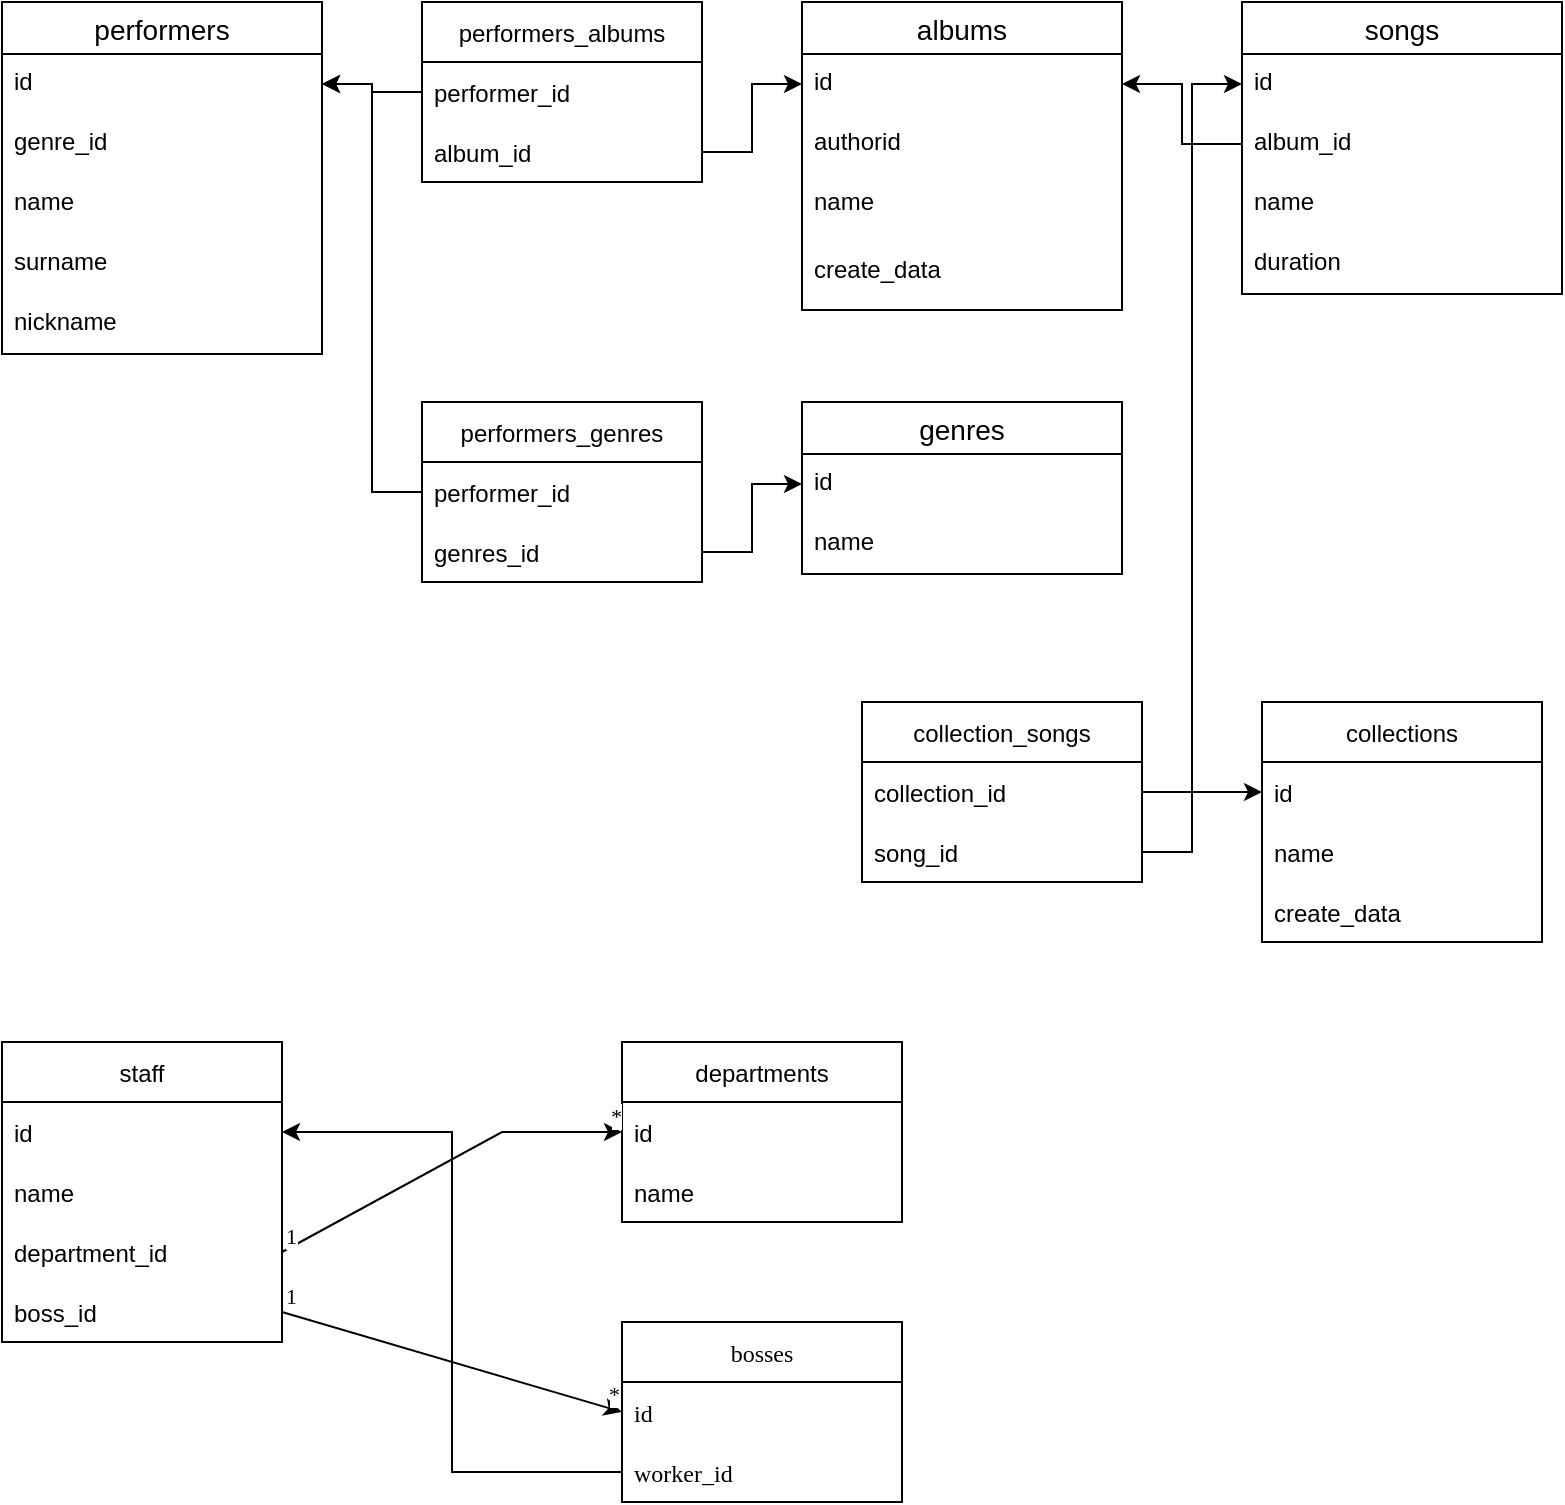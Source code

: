 <mxfile version="18.1.2" type="device"><diagram id="j-RQ7GMCZUqjp3H_gkxj" name="Page-1"><mxGraphModel dx="1998" dy="1189" grid="1" gridSize="10" guides="1" tooltips="1" connect="1" arrows="1" fold="1" page="1" pageScale="1" pageWidth="827" pageHeight="1169" math="0" shadow="0"><root><mxCell id="0"/><mxCell id="1" parent="0"/><mxCell id="RKuBtO8JkujmyImUTN73-14" value="performers" style="swimlane;fontStyle=0;childLayout=stackLayout;horizontal=1;startSize=26;horizontalStack=0;resizeParent=1;resizeParentMax=0;resizeLast=0;collapsible=1;marginBottom=0;align=center;fontSize=14;" parent="1" vertex="1"><mxGeometry x="30" y="40" width="160" height="176" as="geometry"/></mxCell><mxCell id="RKuBtO8JkujmyImUTN73-15" value="id" style="text;strokeColor=none;fillColor=none;spacingLeft=4;spacingRight=4;overflow=hidden;rotatable=0;points=[[0,0.5],[1,0.5]];portConstraint=eastwest;fontSize=12;" parent="RKuBtO8JkujmyImUTN73-14" vertex="1"><mxGeometry y="26" width="160" height="30" as="geometry"/></mxCell><mxCell id="RKuBtO8JkujmyImUTN73-35" value="genre_id" style="text;strokeColor=none;fillColor=none;spacingLeft=4;spacingRight=4;overflow=hidden;rotatable=0;points=[[0,0.5],[1,0.5]];portConstraint=eastwest;fontSize=12;" parent="RKuBtO8JkujmyImUTN73-14" vertex="1"><mxGeometry y="56" width="160" height="30" as="geometry"/></mxCell><mxCell id="RKuBtO8JkujmyImUTN73-16" value="name" style="text;strokeColor=none;fillColor=none;spacingLeft=4;spacingRight=4;overflow=hidden;rotatable=0;points=[[0,0.5],[1,0.5]];portConstraint=eastwest;fontSize=12;" parent="RKuBtO8JkujmyImUTN73-14" vertex="1"><mxGeometry y="86" width="160" height="30" as="geometry"/></mxCell><mxCell id="RKuBtO8JkujmyImUTN73-17" value="surname" style="text;strokeColor=none;fillColor=none;spacingLeft=4;spacingRight=4;overflow=hidden;rotatable=0;points=[[0,0.5],[1,0.5]];portConstraint=eastwest;fontSize=12;" parent="RKuBtO8JkujmyImUTN73-14" vertex="1"><mxGeometry y="116" width="160" height="30" as="geometry"/></mxCell><mxCell id="RKuBtO8JkujmyImUTN73-18" value="nickname" style="text;strokeColor=none;fillColor=none;spacingLeft=4;spacingRight=4;overflow=hidden;rotatable=0;points=[[0,0.5],[1,0.5]];portConstraint=eastwest;fontSize=12;" parent="RKuBtO8JkujmyImUTN73-14" vertex="1"><mxGeometry y="146" width="160" height="30" as="geometry"/></mxCell><mxCell id="RKuBtO8JkujmyImUTN73-19" value="albums" style="swimlane;fontStyle=0;childLayout=stackLayout;horizontal=1;startSize=26;horizontalStack=0;resizeParent=1;resizeParentMax=0;resizeLast=0;collapsible=1;marginBottom=0;align=center;fontSize=14;" parent="1" vertex="1"><mxGeometry x="430" y="40" width="160" height="154" as="geometry"/></mxCell><mxCell id="RKuBtO8JkujmyImUTN73-20" value="id" style="text;strokeColor=none;fillColor=none;spacingLeft=4;spacingRight=4;overflow=hidden;rotatable=0;points=[[0,0.5],[1,0.5]];portConstraint=eastwest;fontSize=12;" parent="RKuBtO8JkujmyImUTN73-19" vertex="1"><mxGeometry y="26" width="160" height="30" as="geometry"/></mxCell><mxCell id="RKuBtO8JkujmyImUTN73-21" value="authorid" style="text;strokeColor=none;fillColor=none;spacingLeft=4;spacingRight=4;overflow=hidden;rotatable=0;points=[[0,0.5],[1,0.5]];portConstraint=eastwest;fontSize=12;" parent="RKuBtO8JkujmyImUTN73-19" vertex="1"><mxGeometry y="56" width="160" height="30" as="geometry"/></mxCell><mxCell id="RKuBtO8JkujmyImUTN73-22" value="name" style="text;strokeColor=none;fillColor=none;spacingLeft=4;spacingRight=4;overflow=hidden;rotatable=0;points=[[0,0.5],[1,0.5]];portConstraint=eastwest;fontSize=12;" parent="RKuBtO8JkujmyImUTN73-19" vertex="1"><mxGeometry y="86" width="160" height="34" as="geometry"/></mxCell><mxCell id="RKuBtO8JkujmyImUTN73-29" value="create_data" style="text;strokeColor=none;fillColor=none;spacingLeft=4;spacingRight=4;overflow=hidden;rotatable=0;points=[[0,0.5],[1,0.5]];portConstraint=eastwest;fontSize=12;" parent="RKuBtO8JkujmyImUTN73-19" vertex="1"><mxGeometry y="120" width="160" height="34" as="geometry"/></mxCell><mxCell id="RKuBtO8JkujmyImUTN73-23" value="songs" style="swimlane;fontStyle=0;childLayout=stackLayout;horizontal=1;startSize=26;horizontalStack=0;resizeParent=1;resizeParentMax=0;resizeLast=0;collapsible=1;marginBottom=0;align=center;fontSize=14;" parent="1" vertex="1"><mxGeometry x="650" y="40" width="160" height="146" as="geometry"/></mxCell><mxCell id="RKuBtO8JkujmyImUTN73-24" value="id" style="text;strokeColor=none;fillColor=none;spacingLeft=4;spacingRight=4;overflow=hidden;rotatable=0;points=[[0,0.5],[1,0.5]];portConstraint=eastwest;fontSize=12;" parent="RKuBtO8JkujmyImUTN73-23" vertex="1"><mxGeometry y="26" width="160" height="30" as="geometry"/></mxCell><mxCell id="RKuBtO8JkujmyImUTN73-26" value="album_id" style="text;strokeColor=none;fillColor=none;spacingLeft=4;spacingRight=4;overflow=hidden;rotatable=0;points=[[0,0.5],[1,0.5]];portConstraint=eastwest;fontSize=12;" parent="RKuBtO8JkujmyImUTN73-23" vertex="1"><mxGeometry y="56" width="160" height="30" as="geometry"/></mxCell><mxCell id="RKuBtO8JkujmyImUTN73-25" value="name" style="text;strokeColor=none;fillColor=none;spacingLeft=4;spacingRight=4;overflow=hidden;rotatable=0;points=[[0,0.5],[1,0.5]];portConstraint=eastwest;fontSize=12;" parent="RKuBtO8JkujmyImUTN73-23" vertex="1"><mxGeometry y="86" width="160" height="30" as="geometry"/></mxCell><mxCell id="RKuBtO8JkujmyImUTN73-30" value="duration" style="text;strokeColor=none;fillColor=none;spacingLeft=4;spacingRight=4;overflow=hidden;rotatable=0;points=[[0,0.5],[1,0.5]];portConstraint=eastwest;fontSize=12;" parent="RKuBtO8JkujmyImUTN73-23" vertex="1"><mxGeometry y="116" width="160" height="30" as="geometry"/></mxCell><mxCell id="RKuBtO8JkujmyImUTN73-31" value="genres" style="swimlane;fontStyle=0;childLayout=stackLayout;horizontal=1;startSize=26;horizontalStack=0;resizeParent=1;resizeParentMax=0;resizeLast=0;collapsible=1;marginBottom=0;align=center;fontSize=14;" parent="1" vertex="1"><mxGeometry x="430" y="240" width="160" height="86" as="geometry"/></mxCell><mxCell id="RKuBtO8JkujmyImUTN73-32" value="id" style="text;strokeColor=none;fillColor=none;spacingLeft=4;spacingRight=4;overflow=hidden;rotatable=0;points=[[0,0.5],[1,0.5]];portConstraint=eastwest;fontSize=12;" parent="RKuBtO8JkujmyImUTN73-31" vertex="1"><mxGeometry y="26" width="160" height="30" as="geometry"/></mxCell><mxCell id="RKuBtO8JkujmyImUTN73-33" value="name" style="text;strokeColor=none;fillColor=none;spacingLeft=4;spacingRight=4;overflow=hidden;rotatable=0;points=[[0,0.5],[1,0.5]];portConstraint=eastwest;fontSize=12;" parent="RKuBtO8JkujmyImUTN73-31" vertex="1"><mxGeometry y="56" width="160" height="30" as="geometry"/></mxCell><mxCell id="RKuBtO8JkujmyImUTN73-38" style="edgeStyle=orthogonalEdgeStyle;rounded=0;orthogonalLoop=1;jettySize=auto;html=1;exitX=0;exitY=0.5;exitDx=0;exitDy=0;entryX=1;entryY=0.5;entryDx=0;entryDy=0;" parent="1" source="RKuBtO8JkujmyImUTN73-26" target="RKuBtO8JkujmyImUTN73-20" edge="1"><mxGeometry relative="1" as="geometry"/></mxCell><mxCell id="1u3zweI-wMmrOe_Vn43K-1" value="performers_genres" style="swimlane;fontStyle=0;childLayout=stackLayout;horizontal=1;startSize=30;horizontalStack=0;resizeParent=1;resizeParentMax=0;resizeLast=0;collapsible=1;marginBottom=0;" parent="1" vertex="1"><mxGeometry x="240" y="240" width="140" height="90" as="geometry"/></mxCell><mxCell id="1u3zweI-wMmrOe_Vn43K-2" value="performer_id" style="text;strokeColor=none;fillColor=none;align=left;verticalAlign=middle;spacingLeft=4;spacingRight=4;overflow=hidden;points=[[0,0.5],[1,0.5]];portConstraint=eastwest;rotatable=0;" parent="1u3zweI-wMmrOe_Vn43K-1" vertex="1"><mxGeometry y="30" width="140" height="30" as="geometry"/></mxCell><mxCell id="1u3zweI-wMmrOe_Vn43K-3" value="genres_id" style="text;strokeColor=none;fillColor=none;align=left;verticalAlign=middle;spacingLeft=4;spacingRight=4;overflow=hidden;points=[[0,0.5],[1,0.5]];portConstraint=eastwest;rotatable=0;" parent="1u3zweI-wMmrOe_Vn43K-1" vertex="1"><mxGeometry y="60" width="140" height="30" as="geometry"/></mxCell><mxCell id="nuJNBrjZvqE5oYc-TFFm-4" style="edgeStyle=orthogonalEdgeStyle;rounded=0;orthogonalLoop=1;jettySize=auto;html=1;exitX=1;exitY=0.5;exitDx=0;exitDy=0;entryX=0;entryY=0.5;entryDx=0;entryDy=0;" parent="1" source="1u3zweI-wMmrOe_Vn43K-3" target="RKuBtO8JkujmyImUTN73-32" edge="1"><mxGeometry relative="1" as="geometry"/></mxCell><mxCell id="nuJNBrjZvqE5oYc-TFFm-5" style="edgeStyle=orthogonalEdgeStyle;rounded=0;orthogonalLoop=1;jettySize=auto;html=1;exitX=0;exitY=0.5;exitDx=0;exitDy=0;entryX=1;entryY=0.5;entryDx=0;entryDy=0;" parent="1" source="1u3zweI-wMmrOe_Vn43K-2" target="RKuBtO8JkujmyImUTN73-15" edge="1"><mxGeometry relative="1" as="geometry"/></mxCell><mxCell id="nuJNBrjZvqE5oYc-TFFm-6" value="performers_albums" style="swimlane;fontStyle=0;childLayout=stackLayout;horizontal=1;startSize=30;horizontalStack=0;resizeParent=1;resizeParentMax=0;resizeLast=0;collapsible=1;marginBottom=0;" parent="1" vertex="1"><mxGeometry x="240" y="40" width="140" height="90" as="geometry"/></mxCell><mxCell id="nuJNBrjZvqE5oYc-TFFm-7" value="performer_id" style="text;strokeColor=none;fillColor=none;align=left;verticalAlign=middle;spacingLeft=4;spacingRight=4;overflow=hidden;points=[[0,0.5],[1,0.5]];portConstraint=eastwest;rotatable=0;" parent="nuJNBrjZvqE5oYc-TFFm-6" vertex="1"><mxGeometry y="30" width="140" height="30" as="geometry"/></mxCell><mxCell id="nuJNBrjZvqE5oYc-TFFm-8" value="album_id" style="text;strokeColor=none;fillColor=none;align=left;verticalAlign=middle;spacingLeft=4;spacingRight=4;overflow=hidden;points=[[0,0.5],[1,0.5]];portConstraint=eastwest;rotatable=0;" parent="nuJNBrjZvqE5oYc-TFFm-6" vertex="1"><mxGeometry y="60" width="140" height="30" as="geometry"/></mxCell><mxCell id="nuJNBrjZvqE5oYc-TFFm-10" style="edgeStyle=orthogonalEdgeStyle;rounded=0;orthogonalLoop=1;jettySize=auto;html=1;exitX=0;exitY=0.5;exitDx=0;exitDy=0;" parent="1" source="nuJNBrjZvqE5oYc-TFFm-7" target="RKuBtO8JkujmyImUTN73-15" edge="1"><mxGeometry relative="1" as="geometry"/></mxCell><mxCell id="nuJNBrjZvqE5oYc-TFFm-11" style="edgeStyle=orthogonalEdgeStyle;rounded=0;orthogonalLoop=1;jettySize=auto;html=1;exitX=1;exitY=0.5;exitDx=0;exitDy=0;entryX=0;entryY=0.5;entryDx=0;entryDy=0;" parent="1" source="nuJNBrjZvqE5oYc-TFFm-8" target="RKuBtO8JkujmyImUTN73-20" edge="1"><mxGeometry relative="1" as="geometry"/></mxCell><mxCell id="nuJNBrjZvqE5oYc-TFFm-12" value="collections" style="swimlane;fontStyle=0;childLayout=stackLayout;horizontal=1;startSize=30;horizontalStack=0;resizeParent=1;resizeParentMax=0;resizeLast=0;collapsible=1;marginBottom=0;" parent="1" vertex="1"><mxGeometry x="660" y="390" width="140" height="120" as="geometry"/></mxCell><mxCell id="nuJNBrjZvqE5oYc-TFFm-13" value="id" style="text;strokeColor=none;fillColor=none;align=left;verticalAlign=middle;spacingLeft=4;spacingRight=4;overflow=hidden;points=[[0,0.5],[1,0.5]];portConstraint=eastwest;rotatable=0;" parent="nuJNBrjZvqE5oYc-TFFm-12" vertex="1"><mxGeometry y="30" width="140" height="30" as="geometry"/></mxCell><mxCell id="nuJNBrjZvqE5oYc-TFFm-14" value="name" style="text;strokeColor=none;fillColor=none;align=left;verticalAlign=middle;spacingLeft=4;spacingRight=4;overflow=hidden;points=[[0,0.5],[1,0.5]];portConstraint=eastwest;rotatable=0;" parent="nuJNBrjZvqE5oYc-TFFm-12" vertex="1"><mxGeometry y="60" width="140" height="30" as="geometry"/></mxCell><mxCell id="nuJNBrjZvqE5oYc-TFFm-15" value="create_data" style="text;strokeColor=none;fillColor=none;align=left;verticalAlign=middle;spacingLeft=4;spacingRight=4;overflow=hidden;points=[[0,0.5],[1,0.5]];portConstraint=eastwest;rotatable=0;" parent="nuJNBrjZvqE5oYc-TFFm-12" vertex="1"><mxGeometry y="90" width="140" height="30" as="geometry"/></mxCell><mxCell id="nuJNBrjZvqE5oYc-TFFm-16" value="collection_songs" style="swimlane;fontStyle=0;childLayout=stackLayout;horizontal=1;startSize=30;horizontalStack=0;resizeParent=1;resizeParentMax=0;resizeLast=0;collapsible=1;marginBottom=0;" parent="1" vertex="1"><mxGeometry x="460" y="390" width="140" height="90" as="geometry"/></mxCell><mxCell id="nuJNBrjZvqE5oYc-TFFm-18" value="collection_id" style="text;strokeColor=none;fillColor=none;align=left;verticalAlign=middle;spacingLeft=4;spacingRight=4;overflow=hidden;points=[[0,0.5],[1,0.5]];portConstraint=eastwest;rotatable=0;" parent="nuJNBrjZvqE5oYc-TFFm-16" vertex="1"><mxGeometry y="30" width="140" height="30" as="geometry"/></mxCell><mxCell id="nuJNBrjZvqE5oYc-TFFm-19" value="song_id" style="text;strokeColor=none;fillColor=none;align=left;verticalAlign=middle;spacingLeft=4;spacingRight=4;overflow=hidden;points=[[0,0.5],[1,0.5]];portConstraint=eastwest;rotatable=0;" parent="nuJNBrjZvqE5oYc-TFFm-16" vertex="1"><mxGeometry y="60" width="140" height="30" as="geometry"/></mxCell><mxCell id="nuJNBrjZvqE5oYc-TFFm-20" style="edgeStyle=orthogonalEdgeStyle;rounded=0;orthogonalLoop=1;jettySize=auto;html=1;exitX=1;exitY=0.5;exitDx=0;exitDy=0;entryX=0;entryY=0.5;entryDx=0;entryDy=0;" parent="1" source="nuJNBrjZvqE5oYc-TFFm-18" target="nuJNBrjZvqE5oYc-TFFm-13" edge="1"><mxGeometry relative="1" as="geometry"/></mxCell><mxCell id="nuJNBrjZvqE5oYc-TFFm-22" style="edgeStyle=orthogonalEdgeStyle;rounded=0;orthogonalLoop=1;jettySize=auto;html=1;exitX=1;exitY=0.5;exitDx=0;exitDy=0;entryX=0;entryY=0.5;entryDx=0;entryDy=0;" parent="1" source="nuJNBrjZvqE5oYc-TFFm-19" target="RKuBtO8JkujmyImUTN73-24" edge="1"><mxGeometry relative="1" as="geometry"/></mxCell><mxCell id="nuJNBrjZvqE5oYc-TFFm-23" value="staff" style="swimlane;fontStyle=0;childLayout=stackLayout;horizontal=1;startSize=30;horizontalStack=0;resizeParent=1;resizeParentMax=0;resizeLast=0;collapsible=1;marginBottom=0;" parent="1" vertex="1"><mxGeometry x="30" y="560" width="140" height="150" as="geometry"/></mxCell><mxCell id="nuJNBrjZvqE5oYc-TFFm-24" value="id" style="text;strokeColor=none;fillColor=none;align=left;verticalAlign=middle;spacingLeft=4;spacingRight=4;overflow=hidden;points=[[0,0.5],[1,0.5]];portConstraint=eastwest;rotatable=0;" parent="nuJNBrjZvqE5oYc-TFFm-23" vertex="1"><mxGeometry y="30" width="140" height="30" as="geometry"/></mxCell><mxCell id="nuJNBrjZvqE5oYc-TFFm-25" value="name" style="text;strokeColor=none;fillColor=none;align=left;verticalAlign=middle;spacingLeft=4;spacingRight=4;overflow=hidden;points=[[0,0.5],[1,0.5]];portConstraint=eastwest;rotatable=0;" parent="nuJNBrjZvqE5oYc-TFFm-23" vertex="1"><mxGeometry y="60" width="140" height="30" as="geometry"/></mxCell><mxCell id="nuJNBrjZvqE5oYc-TFFm-26" value="department_id" style="text;strokeColor=none;fillColor=none;align=left;verticalAlign=middle;spacingLeft=4;spacingRight=4;overflow=hidden;points=[[0,0.5],[1,0.5]];portConstraint=eastwest;rotatable=0;" parent="nuJNBrjZvqE5oYc-TFFm-23" vertex="1"><mxGeometry y="90" width="140" height="30" as="geometry"/></mxCell><mxCell id="nuJNBrjZvqE5oYc-TFFm-27" value="boss_id" style="text;strokeColor=none;fillColor=none;align=left;verticalAlign=middle;spacingLeft=4;spacingRight=4;overflow=hidden;points=[[0,0.5],[1,0.5]];portConstraint=eastwest;rotatable=0;" parent="nuJNBrjZvqE5oYc-TFFm-23" vertex="1"><mxGeometry y="120" width="140" height="30" as="geometry"/></mxCell><mxCell id="nuJNBrjZvqE5oYc-TFFm-28" value="departments" style="swimlane;fontStyle=0;childLayout=stackLayout;horizontal=1;startSize=30;horizontalStack=0;resizeParent=1;resizeParentMax=0;resizeLast=0;collapsible=1;marginBottom=0;" parent="1" vertex="1"><mxGeometry x="340" y="560" width="140" height="90" as="geometry"/></mxCell><mxCell id="nuJNBrjZvqE5oYc-TFFm-29" value="id" style="text;strokeColor=none;fillColor=none;align=left;verticalAlign=middle;spacingLeft=4;spacingRight=4;overflow=hidden;points=[[0,0.5],[1,0.5]];portConstraint=eastwest;rotatable=0;" parent="nuJNBrjZvqE5oYc-TFFm-28" vertex="1"><mxGeometry y="30" width="140" height="30" as="geometry"/></mxCell><mxCell id="nuJNBrjZvqE5oYc-TFFm-30" value="name" style="text;strokeColor=none;fillColor=none;align=left;verticalAlign=middle;spacingLeft=4;spacingRight=4;overflow=hidden;points=[[0,0.5],[1,0.5]];portConstraint=eastwest;rotatable=0;" parent="nuJNBrjZvqE5oYc-TFFm-28" vertex="1"><mxGeometry y="60" width="140" height="30" as="geometry"/></mxCell><mxCell id="nuJNBrjZvqE5oYc-TFFm-39" value="" style="endArrow=classic;html=1;rounded=0;labelBorderColor=none;fontFamily=Times New Roman;exitX=1;exitY=0.5;exitDx=0;exitDy=0;entryX=0;entryY=0.5;entryDx=0;entryDy=0;" parent="1" source="nuJNBrjZvqE5oYc-TFFm-26" target="nuJNBrjZvqE5oYc-TFFm-29" edge="1"><mxGeometry relative="1" as="geometry"><mxPoint x="330" y="620" as="sourcePoint"/><mxPoint x="490" y="620" as="targetPoint"/><Array as="points"><mxPoint x="280" y="605"/></Array></mxGeometry></mxCell><mxCell id="nuJNBrjZvqE5oYc-TFFm-41" value="1" style="edgeLabel;resizable=0;html=1;align=left;verticalAlign=bottom;fontFamily=Times New Roman;" parent="nuJNBrjZvqE5oYc-TFFm-39" connectable="0" vertex="1"><mxGeometry x="-1" relative="1" as="geometry"/></mxCell><mxCell id="nuJNBrjZvqE5oYc-TFFm-42" value="*" style="edgeLabel;resizable=0;html=1;align=right;verticalAlign=bottom;fontFamily=Times New Roman;" parent="nuJNBrjZvqE5oYc-TFFm-39" connectable="0" vertex="1"><mxGeometry x="1" relative="1" as="geometry"/></mxCell><mxCell id="nuJNBrjZvqE5oYc-TFFm-43" value="bosses" style="swimlane;fontStyle=0;childLayout=stackLayout;horizontal=1;startSize=30;horizontalStack=0;resizeParent=1;resizeParentMax=0;resizeLast=0;collapsible=1;marginBottom=0;fontFamily=Times New Roman;" parent="1" vertex="1"><mxGeometry x="340" y="700" width="140" height="90" as="geometry"/></mxCell><mxCell id="nuJNBrjZvqE5oYc-TFFm-44" value="id" style="text;strokeColor=none;fillColor=none;align=left;verticalAlign=middle;spacingLeft=4;spacingRight=4;overflow=hidden;points=[[0,0.5],[1,0.5]];portConstraint=eastwest;rotatable=0;fontFamily=Times New Roman;" parent="nuJNBrjZvqE5oYc-TFFm-43" vertex="1"><mxGeometry y="30" width="140" height="30" as="geometry"/></mxCell><mxCell id="nuJNBrjZvqE5oYc-TFFm-45" value="worker_id" style="text;strokeColor=none;fillColor=none;align=left;verticalAlign=middle;spacingLeft=4;spacingRight=4;overflow=hidden;points=[[0,0.5],[1,0.5]];portConstraint=eastwest;rotatable=0;fontFamily=Times New Roman;" parent="nuJNBrjZvqE5oYc-TFFm-43" vertex="1"><mxGeometry y="60" width="140" height="30" as="geometry"/></mxCell><mxCell id="nuJNBrjZvqE5oYc-TFFm-47" style="edgeStyle=orthogonalEdgeStyle;rounded=0;orthogonalLoop=1;jettySize=auto;html=1;exitX=0;exitY=0.5;exitDx=0;exitDy=0;entryX=1;entryY=0.5;entryDx=0;entryDy=0;labelBorderColor=none;fontFamily=Times New Roman;" parent="1" source="nuJNBrjZvqE5oYc-TFFm-45" target="nuJNBrjZvqE5oYc-TFFm-24" edge="1"><mxGeometry relative="1" as="geometry"/></mxCell><mxCell id="nuJNBrjZvqE5oYc-TFFm-48" value="" style="endArrow=classic;html=1;rounded=0;labelBorderColor=none;fontFamily=Times New Roman;exitX=1;exitY=0.5;exitDx=0;exitDy=0;entryX=0;entryY=0.5;entryDx=0;entryDy=0;" parent="1" source="nuJNBrjZvqE5oYc-TFFm-27" target="nuJNBrjZvqE5oYc-TFFm-44" edge="1"><mxGeometry relative="1" as="geometry"><mxPoint x="330" y="620" as="sourcePoint"/><mxPoint x="490" y="620" as="targetPoint"/></mxGeometry></mxCell><mxCell id="nuJNBrjZvqE5oYc-TFFm-50" value="1" style="edgeLabel;resizable=0;html=1;align=left;verticalAlign=bottom;fontFamily=Times New Roman;" parent="nuJNBrjZvqE5oYc-TFFm-48" connectable="0" vertex="1"><mxGeometry x="-1" relative="1" as="geometry"/></mxCell><mxCell id="nuJNBrjZvqE5oYc-TFFm-51" value="*" style="edgeLabel;resizable=0;html=1;align=right;verticalAlign=bottom;fontFamily=Times New Roman;" parent="nuJNBrjZvqE5oYc-TFFm-48" connectable="0" vertex="1"><mxGeometry x="1" relative="1" as="geometry"/></mxCell></root></mxGraphModel></diagram></mxfile>